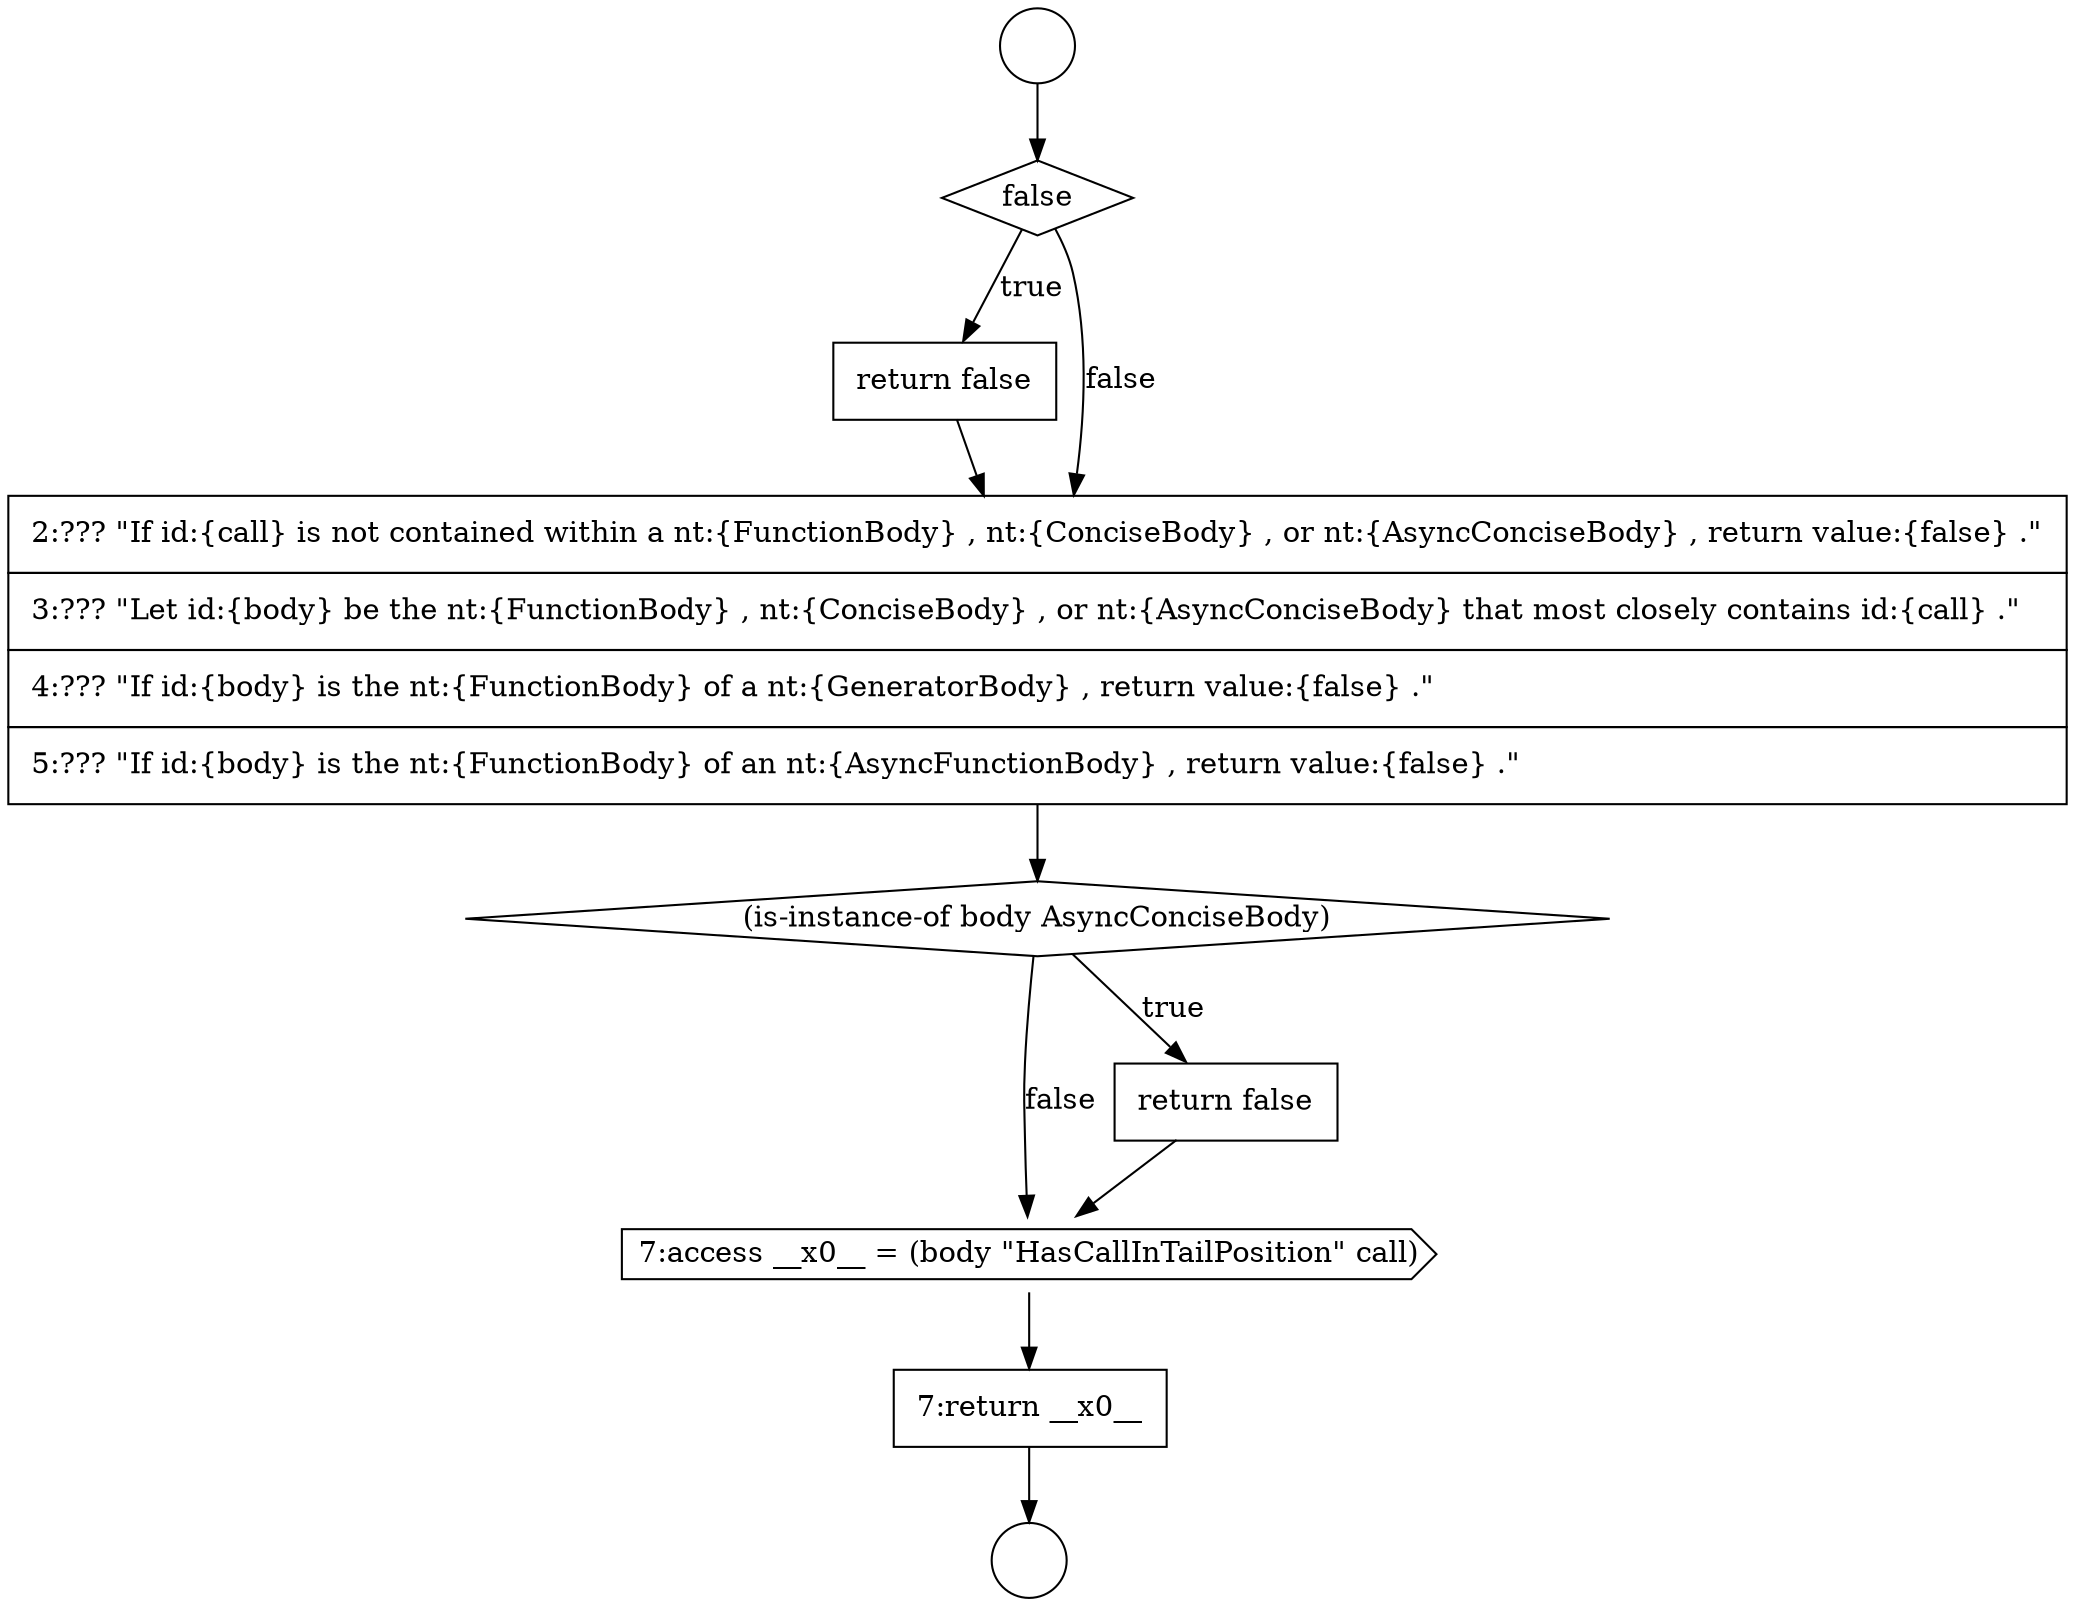 digraph {
  node8887 [shape=cds, label=<<font color="black">7:access __x0__ = (body &quot;HasCallInTailPosition&quot; call)</font>> color="black" fillcolor="white" style=filled]
  node8883 [shape=none, margin=0, label=<<font color="black">
    <table border="0" cellborder="1" cellspacing="0" cellpadding="10">
      <tr><td align="left">return false</td></tr>
    </table>
  </font>> color="black" fillcolor="white" style=filled]
  node8881 [shape=circle label=" " color="black" fillcolor="white" style=filled]
  node8880 [shape=circle label=" " color="black" fillcolor="white" style=filled]
  node8888 [shape=none, margin=0, label=<<font color="black">
    <table border="0" cellborder="1" cellspacing="0" cellpadding="10">
      <tr><td align="left">7:return __x0__</td></tr>
    </table>
  </font>> color="black" fillcolor="white" style=filled]
  node8884 [shape=none, margin=0, label=<<font color="black">
    <table border="0" cellborder="1" cellspacing="0" cellpadding="10">
      <tr><td align="left">2:??? &quot;If id:{call} is not contained within a nt:{FunctionBody} , nt:{ConciseBody} , or nt:{AsyncConciseBody} , return value:{false} .&quot;</td></tr>
      <tr><td align="left">3:??? &quot;Let id:{body} be the nt:{FunctionBody} , nt:{ConciseBody} , or nt:{AsyncConciseBody} that most closely contains id:{call} .&quot;</td></tr>
      <tr><td align="left">4:??? &quot;If id:{body} is the nt:{FunctionBody} of a nt:{GeneratorBody} , return value:{false} .&quot;</td></tr>
      <tr><td align="left">5:??? &quot;If id:{body} is the nt:{FunctionBody} of an nt:{AsyncFunctionBody} , return value:{false} .&quot;</td></tr>
    </table>
  </font>> color="black" fillcolor="white" style=filled]
  node8885 [shape=diamond, label=<<font color="black">(is-instance-of body AsyncConciseBody)</font>> color="black" fillcolor="white" style=filled]
  node8882 [shape=diamond, label=<<font color="black">false</font>> color="black" fillcolor="white" style=filled]
  node8886 [shape=none, margin=0, label=<<font color="black">
    <table border="0" cellborder="1" cellspacing="0" cellpadding="10">
      <tr><td align="left">return false</td></tr>
    </table>
  </font>> color="black" fillcolor="white" style=filled]
  node8886 -> node8887 [ color="black"]
  node8883 -> node8884 [ color="black"]
  node8888 -> node8881 [ color="black"]
  node8885 -> node8886 [label=<<font color="black">true</font>> color="black"]
  node8885 -> node8887 [label=<<font color="black">false</font>> color="black"]
  node8880 -> node8882 [ color="black"]
  node8884 -> node8885 [ color="black"]
  node8882 -> node8883 [label=<<font color="black">true</font>> color="black"]
  node8882 -> node8884 [label=<<font color="black">false</font>> color="black"]
  node8887 -> node8888 [ color="black"]
}
